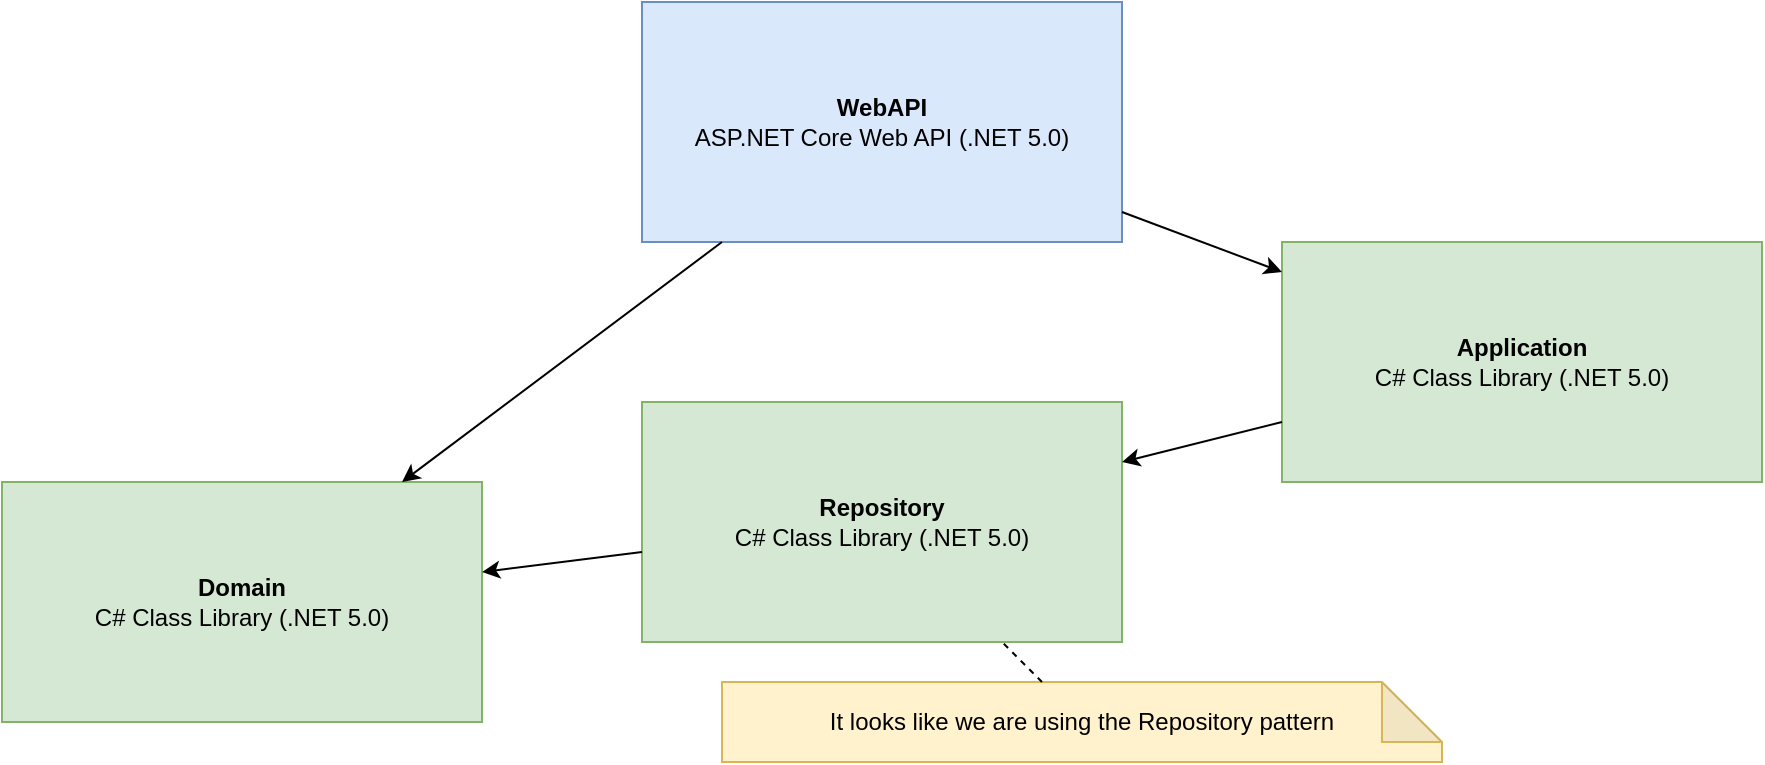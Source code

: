 <mxfile version="23.0.2" type="device">
  <diagram name="Page-1" id="iKWKzY-1drNK6chnxvaR">
    <mxGraphModel dx="1434" dy="836" grid="1" gridSize="10" guides="1" tooltips="1" connect="1" arrows="1" fold="1" page="1" pageScale="1" pageWidth="1169" pageHeight="827" math="0" shadow="0">
      <root>
        <mxCell id="0" />
        <mxCell id="1" parent="0" />
        <mxCell id="Cl1SEEvr1qE1gA0sd4s7-1" value="&lt;b&gt;WebAPI&lt;/b&gt;&lt;br&gt;ASP.NET Core Web API (.NET 5.0)" style="rounded=0;whiteSpace=wrap;html=1;fillColor=#dae8fc;strokeColor=#6c8ebf;" parent="1" vertex="1">
          <mxGeometry x="400" y="120" width="240" height="120" as="geometry" />
        </mxCell>
        <mxCell id="Cl1SEEvr1qE1gA0sd4s7-2" value="&lt;b&gt;Domain&lt;/b&gt;&lt;br&gt;C# Class Library (.NET 5.0)" style="rounded=0;whiteSpace=wrap;html=1;fillColor=#d5e8d4;strokeColor=#82b366;" parent="1" vertex="1">
          <mxGeometry x="80" y="360" width="240" height="120" as="geometry" />
        </mxCell>
        <mxCell id="Cl1SEEvr1qE1gA0sd4s7-3" value="&lt;b&gt;Repository&lt;/b&gt;&lt;br&gt;C# Class Library (.NET 5.0)" style="rounded=0;whiteSpace=wrap;html=1;fillColor=#d5e8d4;strokeColor=#82b366;" parent="1" vertex="1">
          <mxGeometry x="400" y="320" width="240" height="120" as="geometry" />
        </mxCell>
        <mxCell id="Cl1SEEvr1qE1gA0sd4s7-4" value="&lt;b&gt;Application&lt;/b&gt;&lt;br&gt;C# Class Library (.NET 5.0)" style="rounded=0;whiteSpace=wrap;html=1;fillColor=#d5e8d4;strokeColor=#82b366;" parent="1" vertex="1">
          <mxGeometry x="720" y="240" width="240" height="120" as="geometry" />
        </mxCell>
        <mxCell id="Cl1SEEvr1qE1gA0sd4s7-5" value="" style="endArrow=classic;html=1;rounded=0;" parent="1" source="Cl1SEEvr1qE1gA0sd4s7-1" target="Cl1SEEvr1qE1gA0sd4s7-4" edge="1">
          <mxGeometry width="50" height="50" relative="1" as="geometry">
            <mxPoint x="480" y="310" as="sourcePoint" />
            <mxPoint x="530" y="260" as="targetPoint" />
          </mxGeometry>
        </mxCell>
        <mxCell id="Cl1SEEvr1qE1gA0sd4s7-6" value="" style="endArrow=classic;html=1;rounded=0;" parent="1" source="Cl1SEEvr1qE1gA0sd4s7-1" target="Cl1SEEvr1qE1gA0sd4s7-2" edge="1">
          <mxGeometry width="50" height="50" relative="1" as="geometry">
            <mxPoint x="560" y="50" as="sourcePoint" />
            <mxPoint x="700" y="-70" as="targetPoint" />
          </mxGeometry>
        </mxCell>
        <mxCell id="Cl1SEEvr1qE1gA0sd4s7-7" value="" style="endArrow=classic;html=1;rounded=0;" parent="1" source="Cl1SEEvr1qE1gA0sd4s7-4" target="Cl1SEEvr1qE1gA0sd4s7-3" edge="1">
          <mxGeometry width="50" height="50" relative="1" as="geometry">
            <mxPoint x="578" y="170" as="sourcePoint" />
            <mxPoint x="642" y="250" as="targetPoint" />
          </mxGeometry>
        </mxCell>
        <mxCell id="Cl1SEEvr1qE1gA0sd4s7-8" value="" style="endArrow=classic;html=1;rounded=0;" parent="1" source="Cl1SEEvr1qE1gA0sd4s7-3" target="Cl1SEEvr1qE1gA0sd4s7-2" edge="1">
          <mxGeometry width="50" height="50" relative="1" as="geometry">
            <mxPoint x="815" y="370" as="sourcePoint" />
            <mxPoint x="765" y="410" as="targetPoint" />
          </mxGeometry>
        </mxCell>
        <mxCell id="Cl1SEEvr1qE1gA0sd4s7-9" value="It looks like we are using the Repository pattern" style="shape=note;whiteSpace=wrap;html=1;backgroundOutline=1;darkOpacity=0.05;fillColor=#fff2cc;strokeColor=#d6b656;" parent="1" vertex="1">
          <mxGeometry x="440" y="460" width="360" height="40" as="geometry" />
        </mxCell>
        <mxCell id="Cl1SEEvr1qE1gA0sd4s7-10" value="" style="endArrow=none;dashed=1;html=1;rounded=0;" parent="1" source="Cl1SEEvr1qE1gA0sd4s7-9" target="Cl1SEEvr1qE1gA0sd4s7-3" edge="1">
          <mxGeometry width="50" height="50" relative="1" as="geometry">
            <mxPoint x="540" y="490" as="sourcePoint" />
            <mxPoint x="590" y="440" as="targetPoint" />
          </mxGeometry>
        </mxCell>
      </root>
    </mxGraphModel>
  </diagram>
</mxfile>
